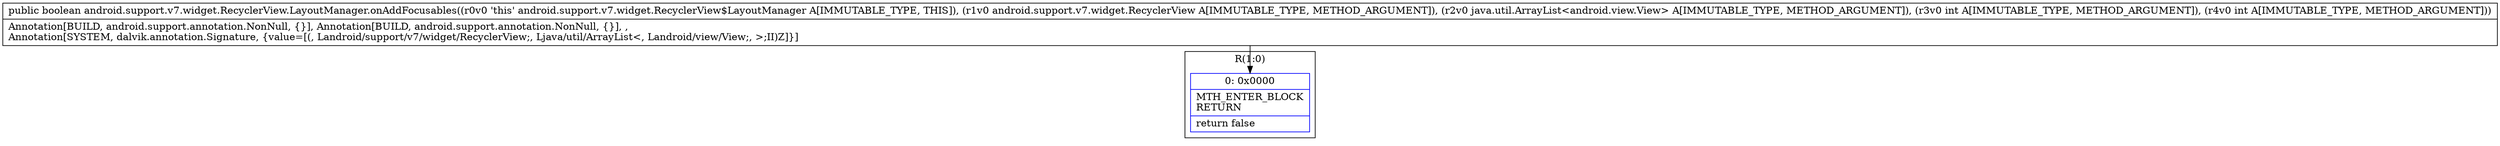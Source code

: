 digraph "CFG forandroid.support.v7.widget.RecyclerView.LayoutManager.onAddFocusables(Landroid\/support\/v7\/widget\/RecyclerView;Ljava\/util\/ArrayList;II)Z" {
subgraph cluster_Region_884875897 {
label = "R(1:0)";
node [shape=record,color=blue];
Node_0 [shape=record,label="{0\:\ 0x0000|MTH_ENTER_BLOCK\lRETURN\l|return false\l}"];
}
MethodNode[shape=record,label="{public boolean android.support.v7.widget.RecyclerView.LayoutManager.onAddFocusables((r0v0 'this' android.support.v7.widget.RecyclerView$LayoutManager A[IMMUTABLE_TYPE, THIS]), (r1v0 android.support.v7.widget.RecyclerView A[IMMUTABLE_TYPE, METHOD_ARGUMENT]), (r2v0 java.util.ArrayList\<android.view.View\> A[IMMUTABLE_TYPE, METHOD_ARGUMENT]), (r3v0 int A[IMMUTABLE_TYPE, METHOD_ARGUMENT]), (r4v0 int A[IMMUTABLE_TYPE, METHOD_ARGUMENT]))  | Annotation[BUILD, android.support.annotation.NonNull, \{\}], Annotation[BUILD, android.support.annotation.NonNull, \{\}], , \lAnnotation[SYSTEM, dalvik.annotation.Signature, \{value=[(, Landroid\/support\/v7\/widget\/RecyclerView;, Ljava\/util\/ArrayList\<, Landroid\/view\/View;, \>;II)Z]\}]\l}"];
MethodNode -> Node_0;
}

